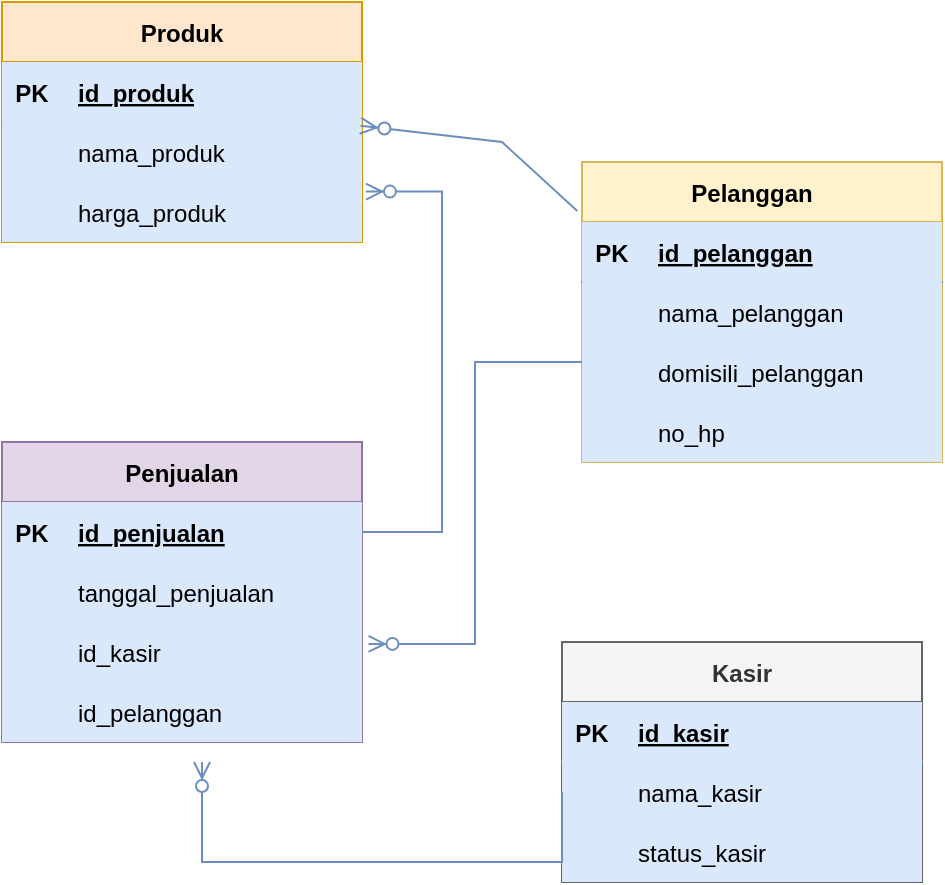 <mxfile version="17.2.4" type="github">
  <diagram id="fWBUQzdlDV-3CoEWquPf" name="Page-1">
    <mxGraphModel dx="1157" dy="1743" grid="1" gridSize="10" guides="1" tooltips="1" connect="1" arrows="1" fold="1" page="1" pageScale="1" pageWidth="850" pageHeight="1100" math="0" shadow="0">
      <root>
        <mxCell id="0" />
        <mxCell id="1" parent="0" />
        <mxCell id="VhMrX5QQt_4KCcYYu58--2" value="Kasir" style="shape=table;startSize=30;container=1;collapsible=1;childLayout=tableLayout;fixedRows=1;rowLines=0;fontStyle=1;align=center;resizeLast=1;fillColor=#f5f5f5;strokeColor=#666666;fontColor=#333333;" vertex="1" parent="1">
          <mxGeometry x="420" y="-410" width="180" height="120" as="geometry" />
        </mxCell>
        <mxCell id="VhMrX5QQt_4KCcYYu58--3" value="" style="shape=tableRow;horizontal=0;startSize=0;swimlaneHead=0;swimlaneBody=0;fillColor=#dae8fc;collapsible=0;dropTarget=0;points=[[0,0.5],[1,0.5]];portConstraint=eastwest;top=0;left=0;right=0;bottom=1;strokeColor=#6c8ebf;" vertex="1" parent="VhMrX5QQt_4KCcYYu58--2">
          <mxGeometry y="30" width="180" height="30" as="geometry" />
        </mxCell>
        <mxCell id="VhMrX5QQt_4KCcYYu58--4" value="PK" style="shape=partialRectangle;connectable=0;fillColor=#dae8fc;top=0;left=0;bottom=0;right=0;fontStyle=1;overflow=hidden;strokeColor=#6c8ebf;" vertex="1" parent="VhMrX5QQt_4KCcYYu58--3">
          <mxGeometry width="30" height="30" as="geometry">
            <mxRectangle width="30" height="30" as="alternateBounds" />
          </mxGeometry>
        </mxCell>
        <mxCell id="VhMrX5QQt_4KCcYYu58--5" value="id_kasir" style="shape=partialRectangle;connectable=0;fillColor=#dae8fc;top=0;left=0;bottom=0;right=0;align=left;spacingLeft=6;fontStyle=5;overflow=hidden;strokeColor=#6c8ebf;" vertex="1" parent="VhMrX5QQt_4KCcYYu58--3">
          <mxGeometry x="30" width="150" height="30" as="geometry">
            <mxRectangle width="150" height="30" as="alternateBounds" />
          </mxGeometry>
        </mxCell>
        <mxCell id="VhMrX5QQt_4KCcYYu58--6" value="" style="shape=tableRow;horizontal=0;startSize=0;swimlaneHead=0;swimlaneBody=0;fillColor=#dae8fc;collapsible=0;dropTarget=0;points=[[0,0.5],[1,0.5]];portConstraint=eastwest;top=0;left=0;right=0;bottom=0;strokeColor=#6c8ebf;" vertex="1" parent="VhMrX5QQt_4KCcYYu58--2">
          <mxGeometry y="60" width="180" height="30" as="geometry" />
        </mxCell>
        <mxCell id="VhMrX5QQt_4KCcYYu58--7" value="" style="shape=partialRectangle;connectable=0;fillColor=#dae8fc;top=0;left=0;bottom=0;right=0;editable=1;overflow=hidden;strokeColor=#6c8ebf;" vertex="1" parent="VhMrX5QQt_4KCcYYu58--6">
          <mxGeometry width="30" height="30" as="geometry">
            <mxRectangle width="30" height="30" as="alternateBounds" />
          </mxGeometry>
        </mxCell>
        <mxCell id="VhMrX5QQt_4KCcYYu58--8" value="nama_kasir" style="shape=partialRectangle;connectable=0;fillColor=#dae8fc;top=0;left=0;bottom=0;right=0;align=left;spacingLeft=6;overflow=hidden;strokeColor=#6c8ebf;" vertex="1" parent="VhMrX5QQt_4KCcYYu58--6">
          <mxGeometry x="30" width="150" height="30" as="geometry">
            <mxRectangle width="150" height="30" as="alternateBounds" />
          </mxGeometry>
        </mxCell>
        <mxCell id="VhMrX5QQt_4KCcYYu58--9" value="" style="shape=tableRow;horizontal=0;startSize=0;swimlaneHead=0;swimlaneBody=0;fillColor=#dae8fc;collapsible=0;dropTarget=0;points=[[0,0.5],[1,0.5]];portConstraint=eastwest;top=0;left=0;right=0;bottom=0;strokeColor=#6c8ebf;" vertex="1" parent="VhMrX5QQt_4KCcYYu58--2">
          <mxGeometry y="90" width="180" height="30" as="geometry" />
        </mxCell>
        <mxCell id="VhMrX5QQt_4KCcYYu58--10" value="" style="shape=partialRectangle;connectable=0;fillColor=#dae8fc;top=0;left=0;bottom=0;right=0;editable=1;overflow=hidden;strokeColor=#6c8ebf;" vertex="1" parent="VhMrX5QQt_4KCcYYu58--9">
          <mxGeometry width="30" height="30" as="geometry">
            <mxRectangle width="30" height="30" as="alternateBounds" />
          </mxGeometry>
        </mxCell>
        <mxCell id="VhMrX5QQt_4KCcYYu58--11" value="status_kasir" style="shape=partialRectangle;connectable=0;fillColor=#dae8fc;top=0;left=0;bottom=0;right=0;align=left;spacingLeft=6;overflow=hidden;strokeColor=#6c8ebf;" vertex="1" parent="VhMrX5QQt_4KCcYYu58--9">
          <mxGeometry x="30" width="150" height="30" as="geometry">
            <mxRectangle width="150" height="30" as="alternateBounds" />
          </mxGeometry>
        </mxCell>
        <mxCell id="VhMrX5QQt_4KCcYYu58--15" value="Produk" style="shape=table;startSize=30;container=1;collapsible=1;childLayout=tableLayout;fixedRows=1;rowLines=0;fontStyle=1;align=center;resizeLast=1;fillColor=#ffe6cc;strokeColor=#d79b00;" vertex="1" parent="1">
          <mxGeometry x="140" y="-730" width="180" height="120" as="geometry" />
        </mxCell>
        <mxCell id="VhMrX5QQt_4KCcYYu58--16" value="" style="shape=tableRow;horizontal=0;startSize=0;swimlaneHead=0;swimlaneBody=0;fillColor=#dae8fc;collapsible=0;dropTarget=0;points=[[0,0.5],[1,0.5]];portConstraint=eastwest;top=0;left=0;right=0;bottom=1;strokeColor=#6c8ebf;" vertex="1" parent="VhMrX5QQt_4KCcYYu58--15">
          <mxGeometry y="30" width="180" height="30" as="geometry" />
        </mxCell>
        <mxCell id="VhMrX5QQt_4KCcYYu58--17" value="PK" style="shape=partialRectangle;connectable=0;fillColor=#dae8fc;top=0;left=0;bottom=0;right=0;fontStyle=1;overflow=hidden;strokeColor=#6c8ebf;" vertex="1" parent="VhMrX5QQt_4KCcYYu58--16">
          <mxGeometry width="30" height="30" as="geometry">
            <mxRectangle width="30" height="30" as="alternateBounds" />
          </mxGeometry>
        </mxCell>
        <mxCell id="VhMrX5QQt_4KCcYYu58--18" value="id_produk" style="shape=partialRectangle;connectable=0;fillColor=#dae8fc;top=0;left=0;bottom=0;right=0;align=left;spacingLeft=6;fontStyle=5;overflow=hidden;strokeColor=#6c8ebf;" vertex="1" parent="VhMrX5QQt_4KCcYYu58--16">
          <mxGeometry x="30" width="150" height="30" as="geometry">
            <mxRectangle width="150" height="30" as="alternateBounds" />
          </mxGeometry>
        </mxCell>
        <mxCell id="VhMrX5QQt_4KCcYYu58--19" value="" style="shape=tableRow;horizontal=0;startSize=0;swimlaneHead=0;swimlaneBody=0;fillColor=#dae8fc;collapsible=0;dropTarget=0;points=[[0,0.5],[1,0.5]];portConstraint=eastwest;top=0;left=0;right=0;bottom=0;strokeColor=#6c8ebf;" vertex="1" parent="VhMrX5QQt_4KCcYYu58--15">
          <mxGeometry y="60" width="180" height="30" as="geometry" />
        </mxCell>
        <mxCell id="VhMrX5QQt_4KCcYYu58--20" value="" style="shape=partialRectangle;connectable=0;fillColor=#dae8fc;top=0;left=0;bottom=0;right=0;editable=1;overflow=hidden;strokeColor=#6c8ebf;" vertex="1" parent="VhMrX5QQt_4KCcYYu58--19">
          <mxGeometry width="30" height="30" as="geometry">
            <mxRectangle width="30" height="30" as="alternateBounds" />
          </mxGeometry>
        </mxCell>
        <mxCell id="VhMrX5QQt_4KCcYYu58--21" value="nama_produk" style="shape=partialRectangle;connectable=0;fillColor=#dae8fc;top=0;left=0;bottom=0;right=0;align=left;spacingLeft=6;overflow=hidden;strokeColor=#6c8ebf;" vertex="1" parent="VhMrX5QQt_4KCcYYu58--19">
          <mxGeometry x="30" width="150" height="30" as="geometry">
            <mxRectangle width="150" height="30" as="alternateBounds" />
          </mxGeometry>
        </mxCell>
        <mxCell id="VhMrX5QQt_4KCcYYu58--22" value="" style="shape=tableRow;horizontal=0;startSize=0;swimlaneHead=0;swimlaneBody=0;fillColor=#dae8fc;collapsible=0;dropTarget=0;points=[[0,0.5],[1,0.5]];portConstraint=eastwest;top=0;left=0;right=0;bottom=0;strokeColor=#6c8ebf;" vertex="1" parent="VhMrX5QQt_4KCcYYu58--15">
          <mxGeometry y="90" width="180" height="30" as="geometry" />
        </mxCell>
        <mxCell id="VhMrX5QQt_4KCcYYu58--23" value="" style="shape=partialRectangle;connectable=0;fillColor=#dae8fc;top=0;left=0;bottom=0;right=0;editable=1;overflow=hidden;strokeColor=#6c8ebf;" vertex="1" parent="VhMrX5QQt_4KCcYYu58--22">
          <mxGeometry width="30" height="30" as="geometry">
            <mxRectangle width="30" height="30" as="alternateBounds" />
          </mxGeometry>
        </mxCell>
        <mxCell id="VhMrX5QQt_4KCcYYu58--24" value="harga_produk" style="shape=partialRectangle;connectable=0;fillColor=#dae8fc;top=0;left=0;bottom=0;right=0;align=left;spacingLeft=6;overflow=hidden;strokeColor=#6c8ebf;" vertex="1" parent="VhMrX5QQt_4KCcYYu58--22">
          <mxGeometry x="30" width="150" height="30" as="geometry">
            <mxRectangle width="150" height="30" as="alternateBounds" />
          </mxGeometry>
        </mxCell>
        <mxCell id="VhMrX5QQt_4KCcYYu58--28" value="Penjualan" style="shape=table;startSize=30;container=1;collapsible=1;childLayout=tableLayout;fixedRows=1;rowLines=0;fontStyle=1;align=center;resizeLast=1;fillColor=#e1d5e7;strokeColor=#9673a6;" vertex="1" parent="1">
          <mxGeometry x="140" y="-510" width="180" height="150" as="geometry" />
        </mxCell>
        <mxCell id="VhMrX5QQt_4KCcYYu58--29" value="" style="shape=tableRow;horizontal=0;startSize=0;swimlaneHead=0;swimlaneBody=0;fillColor=#dae8fc;collapsible=0;dropTarget=0;points=[[0,0.5],[1,0.5]];portConstraint=eastwest;top=0;left=0;right=0;bottom=1;strokeColor=#6c8ebf;" vertex="1" parent="VhMrX5QQt_4KCcYYu58--28">
          <mxGeometry y="30" width="180" height="30" as="geometry" />
        </mxCell>
        <mxCell id="VhMrX5QQt_4KCcYYu58--30" value="PK" style="shape=partialRectangle;connectable=0;fillColor=#dae8fc;top=0;left=0;bottom=0;right=0;fontStyle=1;overflow=hidden;strokeColor=#6c8ebf;" vertex="1" parent="VhMrX5QQt_4KCcYYu58--29">
          <mxGeometry width="30" height="30" as="geometry">
            <mxRectangle width="30" height="30" as="alternateBounds" />
          </mxGeometry>
        </mxCell>
        <mxCell id="VhMrX5QQt_4KCcYYu58--31" value="id_penjualan" style="shape=partialRectangle;connectable=0;fillColor=#dae8fc;top=0;left=0;bottom=0;right=0;align=left;spacingLeft=6;fontStyle=5;overflow=hidden;strokeColor=#6c8ebf;" vertex="1" parent="VhMrX5QQt_4KCcYYu58--29">
          <mxGeometry x="30" width="150" height="30" as="geometry">
            <mxRectangle width="150" height="30" as="alternateBounds" />
          </mxGeometry>
        </mxCell>
        <mxCell id="VhMrX5QQt_4KCcYYu58--32" value="" style="shape=tableRow;horizontal=0;startSize=0;swimlaneHead=0;swimlaneBody=0;fillColor=#dae8fc;collapsible=0;dropTarget=0;points=[[0,0.5],[1,0.5]];portConstraint=eastwest;top=0;left=0;right=0;bottom=0;strokeColor=#6c8ebf;" vertex="1" parent="VhMrX5QQt_4KCcYYu58--28">
          <mxGeometry y="60" width="180" height="30" as="geometry" />
        </mxCell>
        <mxCell id="VhMrX5QQt_4KCcYYu58--33" value="" style="shape=partialRectangle;connectable=0;fillColor=#dae8fc;top=0;left=0;bottom=0;right=0;editable=1;overflow=hidden;strokeColor=#6c8ebf;" vertex="1" parent="VhMrX5QQt_4KCcYYu58--32">
          <mxGeometry width="30" height="30" as="geometry">
            <mxRectangle width="30" height="30" as="alternateBounds" />
          </mxGeometry>
        </mxCell>
        <mxCell id="VhMrX5QQt_4KCcYYu58--34" value="tanggal_penjualan" style="shape=partialRectangle;connectable=0;fillColor=#dae8fc;top=0;left=0;bottom=0;right=0;align=left;spacingLeft=6;overflow=hidden;strokeColor=#6c8ebf;" vertex="1" parent="VhMrX5QQt_4KCcYYu58--32">
          <mxGeometry x="30" width="150" height="30" as="geometry">
            <mxRectangle width="150" height="30" as="alternateBounds" />
          </mxGeometry>
        </mxCell>
        <mxCell id="VhMrX5QQt_4KCcYYu58--35" value="" style="shape=tableRow;horizontal=0;startSize=0;swimlaneHead=0;swimlaneBody=0;fillColor=#dae8fc;collapsible=0;dropTarget=0;points=[[0,0.5],[1,0.5]];portConstraint=eastwest;top=0;left=0;right=0;bottom=0;strokeColor=#6c8ebf;" vertex="1" parent="VhMrX5QQt_4KCcYYu58--28">
          <mxGeometry y="90" width="180" height="30" as="geometry" />
        </mxCell>
        <mxCell id="VhMrX5QQt_4KCcYYu58--36" value="" style="shape=partialRectangle;connectable=0;fillColor=#dae8fc;top=0;left=0;bottom=0;right=0;editable=1;overflow=hidden;strokeColor=#6c8ebf;" vertex="1" parent="VhMrX5QQt_4KCcYYu58--35">
          <mxGeometry width="30" height="30" as="geometry">
            <mxRectangle width="30" height="30" as="alternateBounds" />
          </mxGeometry>
        </mxCell>
        <mxCell id="VhMrX5QQt_4KCcYYu58--37" value="id_kasir" style="shape=partialRectangle;connectable=0;fillColor=#dae8fc;top=0;left=0;bottom=0;right=0;align=left;spacingLeft=6;overflow=hidden;strokeColor=#6c8ebf;" vertex="1" parent="VhMrX5QQt_4KCcYYu58--35">
          <mxGeometry x="30" width="150" height="30" as="geometry">
            <mxRectangle width="150" height="30" as="alternateBounds" />
          </mxGeometry>
        </mxCell>
        <mxCell id="VhMrX5QQt_4KCcYYu58--38" value="" style="shape=tableRow;horizontal=0;startSize=0;swimlaneHead=0;swimlaneBody=0;fillColor=#dae8fc;collapsible=0;dropTarget=0;points=[[0,0.5],[1,0.5]];portConstraint=eastwest;top=0;left=0;right=0;bottom=0;strokeColor=#6c8ebf;" vertex="1" parent="VhMrX5QQt_4KCcYYu58--28">
          <mxGeometry y="120" width="180" height="30" as="geometry" />
        </mxCell>
        <mxCell id="VhMrX5QQt_4KCcYYu58--39" value="" style="shape=partialRectangle;connectable=0;fillColor=#dae8fc;top=0;left=0;bottom=0;right=0;editable=1;overflow=hidden;strokeColor=#6c8ebf;" vertex="1" parent="VhMrX5QQt_4KCcYYu58--38">
          <mxGeometry width="30" height="30" as="geometry">
            <mxRectangle width="30" height="30" as="alternateBounds" />
          </mxGeometry>
        </mxCell>
        <mxCell id="VhMrX5QQt_4KCcYYu58--40" value="id_pelanggan" style="shape=partialRectangle;connectable=0;fillColor=#dae8fc;top=0;left=0;bottom=0;right=0;align=left;spacingLeft=6;overflow=hidden;strokeColor=#6c8ebf;" vertex="1" parent="VhMrX5QQt_4KCcYYu58--38">
          <mxGeometry x="30" width="150" height="30" as="geometry">
            <mxRectangle width="150" height="30" as="alternateBounds" />
          </mxGeometry>
        </mxCell>
        <mxCell id="VhMrX5QQt_4KCcYYu58--54" value="Pelanggan   " style="shape=table;startSize=30;container=1;collapsible=1;childLayout=tableLayout;fixedRows=1;rowLines=0;fontStyle=1;align=center;resizeLast=1;fillColor=#fff2cc;strokeColor=#d6b656;" vertex="1" parent="1">
          <mxGeometry x="430" y="-650" width="180" height="150" as="geometry" />
        </mxCell>
        <mxCell id="VhMrX5QQt_4KCcYYu58--55" value="" style="shape=tableRow;horizontal=0;startSize=0;swimlaneHead=0;swimlaneBody=0;fillColor=#dae8fc;collapsible=0;dropTarget=0;points=[[0,0.5],[1,0.5]];portConstraint=eastwest;top=0;left=0;right=0;bottom=1;strokeColor=#6c8ebf;" vertex="1" parent="VhMrX5QQt_4KCcYYu58--54">
          <mxGeometry y="30" width="180" height="30" as="geometry" />
        </mxCell>
        <mxCell id="VhMrX5QQt_4KCcYYu58--56" value="PK" style="shape=partialRectangle;connectable=0;fillColor=#dae8fc;top=0;left=0;bottom=0;right=0;fontStyle=1;overflow=hidden;strokeColor=#6c8ebf;" vertex="1" parent="VhMrX5QQt_4KCcYYu58--55">
          <mxGeometry width="30" height="30" as="geometry">
            <mxRectangle width="30" height="30" as="alternateBounds" />
          </mxGeometry>
        </mxCell>
        <mxCell id="VhMrX5QQt_4KCcYYu58--57" value="id_pelanggan" style="shape=partialRectangle;connectable=0;fillColor=#dae8fc;top=0;left=0;bottom=0;right=0;align=left;spacingLeft=6;fontStyle=5;overflow=hidden;strokeColor=#6c8ebf;" vertex="1" parent="VhMrX5QQt_4KCcYYu58--55">
          <mxGeometry x="30" width="150" height="30" as="geometry">
            <mxRectangle width="150" height="30" as="alternateBounds" />
          </mxGeometry>
        </mxCell>
        <mxCell id="VhMrX5QQt_4KCcYYu58--58" value="" style="shape=tableRow;horizontal=0;startSize=0;swimlaneHead=0;swimlaneBody=0;fillColor=#dae8fc;collapsible=0;dropTarget=0;points=[[0,0.5],[1,0.5]];portConstraint=eastwest;top=0;left=0;right=0;bottom=0;strokeColor=#6c8ebf;" vertex="1" parent="VhMrX5QQt_4KCcYYu58--54">
          <mxGeometry y="60" width="180" height="30" as="geometry" />
        </mxCell>
        <mxCell id="VhMrX5QQt_4KCcYYu58--59" value="" style="shape=partialRectangle;connectable=0;fillColor=#dae8fc;top=0;left=0;bottom=0;right=0;editable=1;overflow=hidden;strokeColor=#6c8ebf;" vertex="1" parent="VhMrX5QQt_4KCcYYu58--58">
          <mxGeometry width="30" height="30" as="geometry">
            <mxRectangle width="30" height="30" as="alternateBounds" />
          </mxGeometry>
        </mxCell>
        <mxCell id="VhMrX5QQt_4KCcYYu58--60" value="nama_pelanggan" style="shape=partialRectangle;connectable=0;fillColor=#dae8fc;top=0;left=0;bottom=0;right=0;align=left;spacingLeft=6;overflow=hidden;strokeColor=#6c8ebf;" vertex="1" parent="VhMrX5QQt_4KCcYYu58--58">
          <mxGeometry x="30" width="150" height="30" as="geometry">
            <mxRectangle width="150" height="30" as="alternateBounds" />
          </mxGeometry>
        </mxCell>
        <mxCell id="VhMrX5QQt_4KCcYYu58--61" value="" style="shape=tableRow;horizontal=0;startSize=0;swimlaneHead=0;swimlaneBody=0;fillColor=#dae8fc;collapsible=0;dropTarget=0;points=[[0,0.5],[1,0.5]];portConstraint=eastwest;top=0;left=0;right=0;bottom=0;strokeColor=#6c8ebf;" vertex="1" parent="VhMrX5QQt_4KCcYYu58--54">
          <mxGeometry y="90" width="180" height="30" as="geometry" />
        </mxCell>
        <mxCell id="VhMrX5QQt_4KCcYYu58--62" value="" style="shape=partialRectangle;connectable=0;fillColor=#dae8fc;top=0;left=0;bottom=0;right=0;editable=1;overflow=hidden;strokeColor=#6c8ebf;" vertex="1" parent="VhMrX5QQt_4KCcYYu58--61">
          <mxGeometry width="30" height="30" as="geometry">
            <mxRectangle width="30" height="30" as="alternateBounds" />
          </mxGeometry>
        </mxCell>
        <mxCell id="VhMrX5QQt_4KCcYYu58--63" value="domisili_pelanggan" style="shape=partialRectangle;connectable=0;fillColor=#dae8fc;top=0;left=0;bottom=0;right=0;align=left;spacingLeft=6;overflow=hidden;strokeColor=#6c8ebf;" vertex="1" parent="VhMrX5QQt_4KCcYYu58--61">
          <mxGeometry x="30" width="150" height="30" as="geometry">
            <mxRectangle width="150" height="30" as="alternateBounds" />
          </mxGeometry>
        </mxCell>
        <mxCell id="VhMrX5QQt_4KCcYYu58--64" value="" style="shape=tableRow;horizontal=0;startSize=0;swimlaneHead=0;swimlaneBody=0;fillColor=#dae8fc;collapsible=0;dropTarget=0;points=[[0,0.5],[1,0.5]];portConstraint=eastwest;top=0;left=0;right=0;bottom=0;strokeColor=#6c8ebf;" vertex="1" parent="VhMrX5QQt_4KCcYYu58--54">
          <mxGeometry y="120" width="180" height="30" as="geometry" />
        </mxCell>
        <mxCell id="VhMrX5QQt_4KCcYYu58--65" value="" style="shape=partialRectangle;connectable=0;fillColor=#dae8fc;top=0;left=0;bottom=0;right=0;editable=1;overflow=hidden;strokeColor=#6c8ebf;" vertex="1" parent="VhMrX5QQt_4KCcYYu58--64">
          <mxGeometry width="30" height="30" as="geometry">
            <mxRectangle width="30" height="30" as="alternateBounds" />
          </mxGeometry>
        </mxCell>
        <mxCell id="VhMrX5QQt_4KCcYYu58--66" value="no_hp" style="shape=partialRectangle;connectable=0;fillColor=#dae8fc;top=0;left=0;bottom=0;right=0;align=left;spacingLeft=6;overflow=hidden;strokeColor=#6c8ebf;" vertex="1" parent="VhMrX5QQt_4KCcYYu58--64">
          <mxGeometry x="30" width="150" height="30" as="geometry">
            <mxRectangle width="150" height="30" as="alternateBounds" />
          </mxGeometry>
        </mxCell>
        <mxCell id="VhMrX5QQt_4KCcYYu58--67" value="" style="fontSize=12;html=1;endArrow=ERzeroToMany;endFill=1;rounded=0;exitX=-0.013;exitY=0.163;exitDx=0;exitDy=0;exitPerimeter=0;entryX=0.996;entryY=0.063;entryDx=0;entryDy=0;entryPerimeter=0;fillColor=#dae8fc;strokeColor=#6c8ebf;" edge="1" parent="1" source="VhMrX5QQt_4KCcYYu58--54" target="VhMrX5QQt_4KCcYYu58--19">
          <mxGeometry width="100" height="100" relative="1" as="geometry">
            <mxPoint x="325" y="-570" as="sourcePoint" />
            <mxPoint x="325" y="-660" as="targetPoint" />
            <Array as="points">
              <mxPoint x="390" y="-660" />
            </Array>
          </mxGeometry>
        </mxCell>
        <mxCell id="VhMrX5QQt_4KCcYYu58--68" value="" style="edgeStyle=elbowEdgeStyle;fontSize=12;html=1;endArrow=ERzeroToMany;endFill=1;rounded=0;entryX=1.011;entryY=0.16;entryDx=0;entryDy=0;entryPerimeter=0;exitX=1;exitY=0.5;exitDx=0;exitDy=0;fillColor=#dae8fc;strokeColor=#6c8ebf;" edge="1" parent="1" source="VhMrX5QQt_4KCcYYu58--29" target="VhMrX5QQt_4KCcYYu58--22">
          <mxGeometry width="100" height="100" relative="1" as="geometry">
            <mxPoint x="330" y="-460" as="sourcePoint" />
            <mxPoint x="410" y="-570" as="targetPoint" />
            <Array as="points">
              <mxPoint x="360" y="-540" />
              <mxPoint x="350" y="-540" />
            </Array>
          </mxGeometry>
        </mxCell>
        <mxCell id="VhMrX5QQt_4KCcYYu58--69" value="" style="edgeStyle=elbowEdgeStyle;fontSize=12;html=1;endArrow=ERzeroToMany;endFill=1;rounded=0;exitX=0;exitY=0.333;exitDx=0;exitDy=0;exitPerimeter=0;entryX=1.018;entryY=0.365;entryDx=0;entryDy=0;entryPerimeter=0;fillColor=#dae8fc;strokeColor=#6c8ebf;" edge="1" parent="1" source="VhMrX5QQt_4KCcYYu58--61" target="VhMrX5QQt_4KCcYYu58--35">
          <mxGeometry width="100" height="100" relative="1" as="geometry">
            <mxPoint x="400" y="-550" as="sourcePoint" />
            <mxPoint x="330" y="-380" as="targetPoint" />
          </mxGeometry>
        </mxCell>
        <mxCell id="VhMrX5QQt_4KCcYYu58--70" value="" style="fontSize=12;html=1;endArrow=ERzeroToMany;endFill=1;rounded=0;exitX=0;exitY=0.5;exitDx=0;exitDy=0;edgeStyle=elbowEdgeStyle;elbow=vertical;fillColor=#dae8fc;strokeColor=#6c8ebf;" edge="1" parent="1" source="VhMrX5QQt_4KCcYYu58--6">
          <mxGeometry width="100" height="100" relative="1" as="geometry">
            <mxPoint x="390" y="-330" as="sourcePoint" />
            <mxPoint x="240" y="-350" as="targetPoint" />
            <Array as="points">
              <mxPoint x="310" y="-300" />
            </Array>
          </mxGeometry>
        </mxCell>
      </root>
    </mxGraphModel>
  </diagram>
</mxfile>
